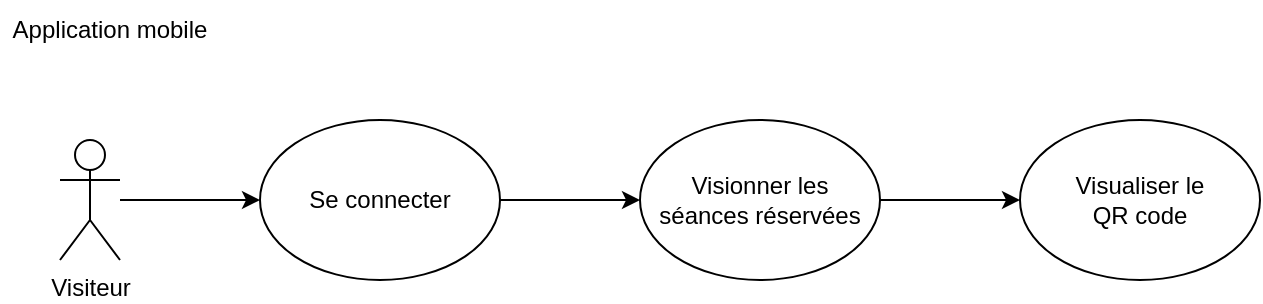 <mxfile version="26.0.6">
  <diagram name="Page-1" id="yYot0N6bpK0c8X5oaLyG">
    <mxGraphModel dx="954" dy="618" grid="1" gridSize="10" guides="1" tooltips="1" connect="1" arrows="1" fold="1" page="1" pageScale="1" pageWidth="827" pageHeight="1169" math="0" shadow="0">
      <root>
        <mxCell id="0" />
        <mxCell id="1" parent="0" />
        <mxCell id="FAOl_n-leaDklx8tHRYQ-7" style="edgeStyle=orthogonalEdgeStyle;rounded=0;orthogonalLoop=1;jettySize=auto;html=1;entryX=0;entryY=0.5;entryDx=0;entryDy=0;" edge="1" parent="1" source="FAOl_n-leaDklx8tHRYQ-1" target="FAOl_n-leaDklx8tHRYQ-5">
          <mxGeometry relative="1" as="geometry" />
        </mxCell>
        <mxCell id="FAOl_n-leaDklx8tHRYQ-1" value="Visiteur" style="shape=umlActor;verticalLabelPosition=bottom;verticalAlign=top;html=1;outlineConnect=0;" vertex="1" parent="1">
          <mxGeometry x="30" y="70" width="30" height="60" as="geometry" />
        </mxCell>
        <mxCell id="FAOl_n-leaDklx8tHRYQ-2" value="Application mobile" style="text;html=1;align=center;verticalAlign=middle;whiteSpace=wrap;rounded=0;" vertex="1" parent="1">
          <mxGeometry width="110" height="30" as="geometry" />
        </mxCell>
        <mxCell id="FAOl_n-leaDklx8tHRYQ-9" style="edgeStyle=orthogonalEdgeStyle;rounded=0;orthogonalLoop=1;jettySize=auto;html=1;entryX=0;entryY=0.5;entryDx=0;entryDy=0;" edge="1" parent="1" source="FAOl_n-leaDklx8tHRYQ-3" target="FAOl_n-leaDklx8tHRYQ-4">
          <mxGeometry relative="1" as="geometry" />
        </mxCell>
        <mxCell id="FAOl_n-leaDklx8tHRYQ-3" value="Visionner les&lt;div&gt;séances réservées&lt;/div&gt;" style="ellipse;whiteSpace=wrap;html=1;" vertex="1" parent="1">
          <mxGeometry x="320" y="60" width="120" height="80" as="geometry" />
        </mxCell>
        <mxCell id="FAOl_n-leaDklx8tHRYQ-4" value="Visualiser le&lt;div&gt;QR code&lt;/div&gt;" style="ellipse;whiteSpace=wrap;html=1;" vertex="1" parent="1">
          <mxGeometry x="510" y="60" width="120" height="80" as="geometry" />
        </mxCell>
        <mxCell id="FAOl_n-leaDklx8tHRYQ-8" style="edgeStyle=orthogonalEdgeStyle;rounded=0;orthogonalLoop=1;jettySize=auto;html=1;entryX=0;entryY=0.5;entryDx=0;entryDy=0;" edge="1" parent="1" source="FAOl_n-leaDklx8tHRYQ-5" target="FAOl_n-leaDklx8tHRYQ-3">
          <mxGeometry relative="1" as="geometry" />
        </mxCell>
        <mxCell id="FAOl_n-leaDklx8tHRYQ-5" value="Se connecter" style="ellipse;whiteSpace=wrap;html=1;" vertex="1" parent="1">
          <mxGeometry x="130" y="60" width="120" height="80" as="geometry" />
        </mxCell>
      </root>
    </mxGraphModel>
  </diagram>
</mxfile>
